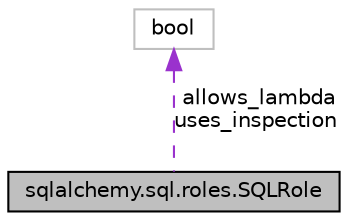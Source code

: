 digraph "sqlalchemy.sql.roles.SQLRole"
{
 // LATEX_PDF_SIZE
  edge [fontname="Helvetica",fontsize="10",labelfontname="Helvetica",labelfontsize="10"];
  node [fontname="Helvetica",fontsize="10",shape=record];
  Node1 [label="sqlalchemy.sql.roles.SQLRole",height=0.2,width=0.4,color="black", fillcolor="grey75", style="filled", fontcolor="black",tooltip=" "];
  Node2 -> Node1 [dir="back",color="darkorchid3",fontsize="10",style="dashed",label=" allows_lambda\nuses_inspection" ,fontname="Helvetica"];
  Node2 [label="bool",height=0.2,width=0.4,color="grey75", fillcolor="white", style="filled",tooltip=" "];
}
